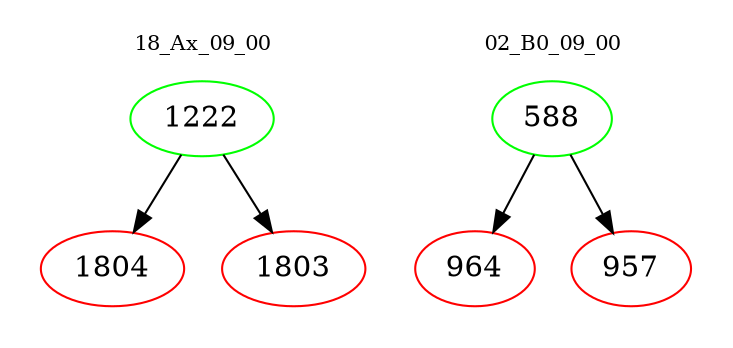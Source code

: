 digraph{
subgraph cluster_0 {
color = white
label = "18_Ax_09_00";
fontsize=10;
T0_1222 [label="1222", color="green"]
T0_1222 -> T0_1804 [color="black"]
T0_1804 [label="1804", color="red"]
T0_1222 -> T0_1803 [color="black"]
T0_1803 [label="1803", color="red"]
}
subgraph cluster_1 {
color = white
label = "02_B0_09_00";
fontsize=10;
T1_588 [label="588", color="green"]
T1_588 -> T1_964 [color="black"]
T1_964 [label="964", color="red"]
T1_588 -> T1_957 [color="black"]
T1_957 [label="957", color="red"]
}
}
